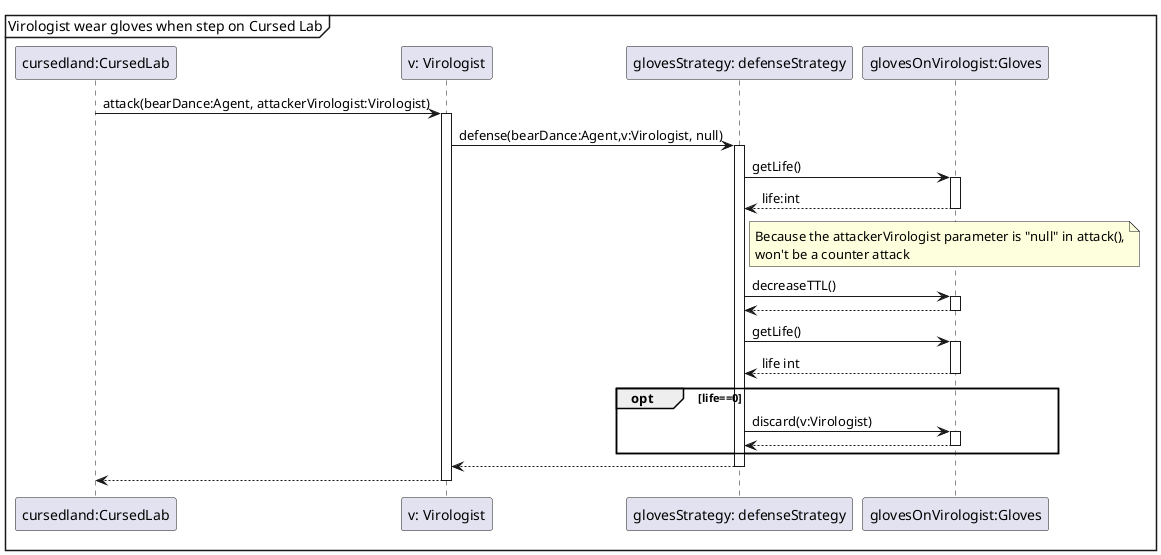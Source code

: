 @startuml
'https://plantuml.com/sequence-diagram
mainframe Virologist wear gloves when step on Cursed Lab


participant "cursedland:CursedLab" as CursedLab
participant "v: Virologist" as Virologist
participant "glovesStrategy: defenseStrategy" as defenseStrategy
participant "glovesOnVirologist:Gloves" as Gloves

CursedLab->Virologist++:attack(bearDance:Agent, attackerVirologist:Virologist)
Virologist->defenseStrategy++:defense(bearDance:Agent,v:Virologist, null)
defenseStrategy->Gloves++:getLife()
Gloves-->defenseStrategy--:life:int

note right of defenseStrategy
Because the attackerVirologist parameter is "null" in attack(),
won't be a counter attack
end note

defenseStrategy->Gloves++:decreaseTTL()
Gloves-->defenseStrategy--
defenseStrategy->Gloves++:getLife()
Gloves-->defenseStrategy--:life int
opt life==0
defenseStrategy->Gloves++:discard(v:Virologist)
Gloves-->defenseStrategy--
end opt
defenseStrategy-->Virologist--
Virologist-->CursedLab--

@enduml